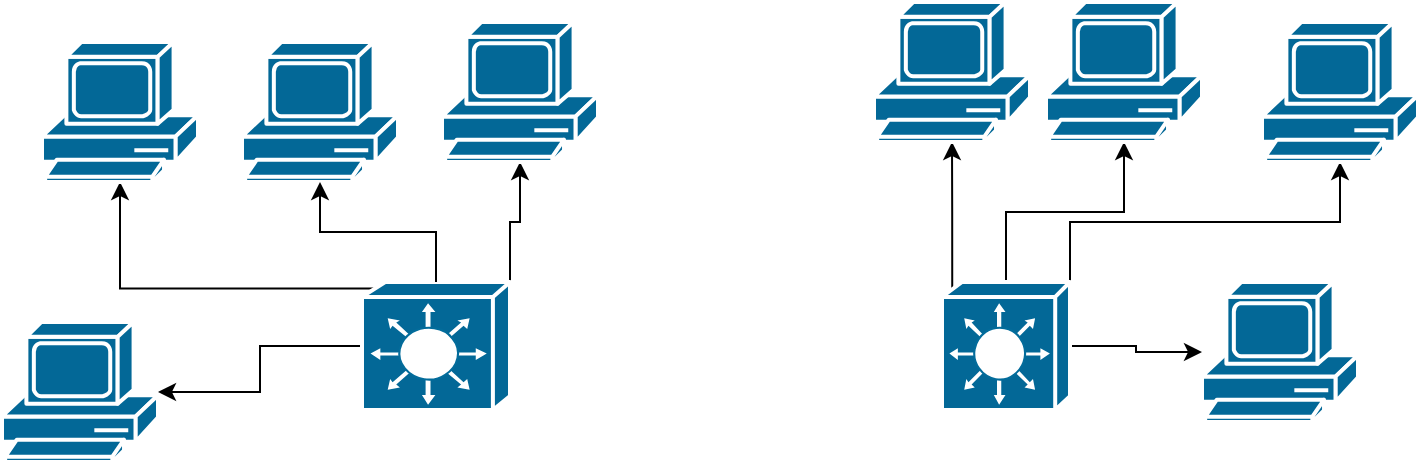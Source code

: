<mxfile version="28.2.5">
  <diagram name="Page-1" id="eQuaYNkIDuiTQPBL2gRy">
    <mxGraphModel dx="870" dy="1682" grid="1" gridSize="10" guides="1" tooltips="1" connect="1" arrows="1" fold="1" page="1" pageScale="1" pageWidth="827" pageHeight="1169" math="0" shadow="0">
      <root>
        <mxCell id="0" />
        <mxCell id="1" parent="0" />
        <mxCell id="YDfI053dfSupNGx4mH4m-14" value="" style="edgeStyle=orthogonalEdgeStyle;rounded=0;orthogonalLoop=1;jettySize=auto;html=1;" edge="1" parent="1" source="YDfI053dfSupNGx4mH4m-2" target="YDfI053dfSupNGx4mH4m-4">
          <mxGeometry relative="1" as="geometry" />
        </mxCell>
        <mxCell id="YDfI053dfSupNGx4mH4m-16" style="edgeStyle=orthogonalEdgeStyle;rounded=0;orthogonalLoop=1;jettySize=auto;html=1;exitX=0.08;exitY=0.05;exitDx=0;exitDy=0;exitPerimeter=0;" edge="1" parent="1" source="YDfI053dfSupNGx4mH4m-2" target="YDfI053dfSupNGx4mH4m-5">
          <mxGeometry relative="1" as="geometry" />
        </mxCell>
        <mxCell id="YDfI053dfSupNGx4mH4m-18" style="edgeStyle=orthogonalEdgeStyle;rounded=0;orthogonalLoop=1;jettySize=auto;html=1;exitX=1;exitY=0;exitDx=0;exitDy=0;exitPerimeter=0;" edge="1" parent="1" source="YDfI053dfSupNGx4mH4m-2" target="YDfI053dfSupNGx4mH4m-7">
          <mxGeometry relative="1" as="geometry" />
        </mxCell>
        <mxCell id="YDfI053dfSupNGx4mH4m-2" value="" style="shape=mxgraph.cisco.switches.layer_3_switch;sketch=0;html=1;pointerEvents=1;dashed=0;fillColor=#036897;strokeColor=#ffffff;strokeWidth=2;verticalLabelPosition=bottom;verticalAlign=top;align=center;outlineConnect=0;" vertex="1" parent="1">
          <mxGeometry x="200" y="-240" width="74" height="64" as="geometry" />
        </mxCell>
        <mxCell id="YDfI053dfSupNGx4mH4m-19" value="" style="edgeStyle=orthogonalEdgeStyle;rounded=0;orthogonalLoop=1;jettySize=auto;html=1;" edge="1" parent="1" source="YDfI053dfSupNGx4mH4m-3" target="YDfI053dfSupNGx4mH4m-9">
          <mxGeometry relative="1" as="geometry" />
        </mxCell>
        <mxCell id="YDfI053dfSupNGx4mH4m-20" style="edgeStyle=orthogonalEdgeStyle;rounded=0;orthogonalLoop=1;jettySize=auto;html=1;exitX=0.08;exitY=0.05;exitDx=0;exitDy=0;exitPerimeter=0;" edge="1" parent="1" source="YDfI053dfSupNGx4mH4m-3" target="YDfI053dfSupNGx4mH4m-8">
          <mxGeometry relative="1" as="geometry" />
        </mxCell>
        <mxCell id="YDfI053dfSupNGx4mH4m-21" style="edgeStyle=orthogonalEdgeStyle;rounded=0;orthogonalLoop=1;jettySize=auto;html=1;exitX=1;exitY=0;exitDx=0;exitDy=0;exitPerimeter=0;" edge="1" parent="1" source="YDfI053dfSupNGx4mH4m-3" target="YDfI053dfSupNGx4mH4m-10">
          <mxGeometry relative="1" as="geometry" />
        </mxCell>
        <mxCell id="YDfI053dfSupNGx4mH4m-23" style="edgeStyle=orthogonalEdgeStyle;rounded=0;orthogonalLoop=1;jettySize=auto;html=1;" edge="1" parent="1" source="YDfI053dfSupNGx4mH4m-3" target="YDfI053dfSupNGx4mH4m-11">
          <mxGeometry relative="1" as="geometry" />
        </mxCell>
        <mxCell id="YDfI053dfSupNGx4mH4m-3" value="" style="shape=mxgraph.cisco.switches.layer_3_switch;sketch=0;html=1;pointerEvents=1;dashed=0;fillColor=#036897;strokeColor=#ffffff;strokeWidth=2;verticalLabelPosition=bottom;verticalAlign=top;align=center;outlineConnect=0;" vertex="1" parent="1">
          <mxGeometry x="490" y="-240" width="64" height="64" as="geometry" />
        </mxCell>
        <mxCell id="YDfI053dfSupNGx4mH4m-4" value="" style="shape=mxgraph.cisco.computers_and_peripherals.pc;sketch=0;html=1;pointerEvents=1;dashed=0;fillColor=#036897;strokeColor=#ffffff;strokeWidth=2;verticalLabelPosition=bottom;verticalAlign=top;align=center;outlineConnect=0;" vertex="1" parent="1">
          <mxGeometry x="20" y="-220" width="78" height="70" as="geometry" />
        </mxCell>
        <mxCell id="YDfI053dfSupNGx4mH4m-5" value="" style="shape=mxgraph.cisco.computers_and_peripherals.pc;sketch=0;html=1;pointerEvents=1;dashed=0;fillColor=#036897;strokeColor=#ffffff;strokeWidth=2;verticalLabelPosition=bottom;verticalAlign=top;align=center;outlineConnect=0;" vertex="1" parent="1">
          <mxGeometry x="40" y="-360" width="78" height="70" as="geometry" />
        </mxCell>
        <mxCell id="YDfI053dfSupNGx4mH4m-6" value="" style="shape=mxgraph.cisco.computers_and_peripherals.pc;sketch=0;html=1;pointerEvents=1;dashed=0;fillColor=#036897;strokeColor=#ffffff;strokeWidth=2;verticalLabelPosition=bottom;verticalAlign=top;align=center;outlineConnect=0;" vertex="1" parent="1">
          <mxGeometry x="140" y="-360" width="78" height="70" as="geometry" />
        </mxCell>
        <mxCell id="YDfI053dfSupNGx4mH4m-7" value="" style="shape=mxgraph.cisco.computers_and_peripherals.pc;sketch=0;html=1;pointerEvents=1;dashed=0;fillColor=#036897;strokeColor=#ffffff;strokeWidth=2;verticalLabelPosition=bottom;verticalAlign=top;align=center;outlineConnect=0;" vertex="1" parent="1">
          <mxGeometry x="240" y="-370" width="78" height="70" as="geometry" />
        </mxCell>
        <mxCell id="YDfI053dfSupNGx4mH4m-8" value="" style="shape=mxgraph.cisco.computers_and_peripherals.pc;sketch=0;html=1;pointerEvents=1;dashed=0;fillColor=#036897;strokeColor=#ffffff;strokeWidth=2;verticalLabelPosition=bottom;verticalAlign=top;align=center;outlineConnect=0;" vertex="1" parent="1">
          <mxGeometry x="456" y="-380" width="78" height="70" as="geometry" />
        </mxCell>
        <mxCell id="YDfI053dfSupNGx4mH4m-9" value="" style="shape=mxgraph.cisco.computers_and_peripherals.pc;sketch=0;html=1;pointerEvents=1;dashed=0;fillColor=#036897;strokeColor=#ffffff;strokeWidth=2;verticalLabelPosition=bottom;verticalAlign=top;align=center;outlineConnect=0;" vertex="1" parent="1">
          <mxGeometry x="542" y="-380" width="78" height="70" as="geometry" />
        </mxCell>
        <mxCell id="YDfI053dfSupNGx4mH4m-10" value="" style="shape=mxgraph.cisco.computers_and_peripherals.pc;sketch=0;html=1;pointerEvents=1;dashed=0;fillColor=#036897;strokeColor=#ffffff;strokeWidth=2;verticalLabelPosition=bottom;verticalAlign=top;align=center;outlineConnect=0;" vertex="1" parent="1">
          <mxGeometry x="650" y="-370" width="78" height="70" as="geometry" />
        </mxCell>
        <mxCell id="YDfI053dfSupNGx4mH4m-11" value="" style="shape=mxgraph.cisco.computers_and_peripherals.pc;sketch=0;html=1;pointerEvents=1;dashed=0;fillColor=#036897;strokeColor=#ffffff;strokeWidth=2;verticalLabelPosition=bottom;verticalAlign=top;align=center;outlineConnect=0;" vertex="1" parent="1">
          <mxGeometry x="620" y="-240" width="78" height="70" as="geometry" />
        </mxCell>
        <mxCell id="YDfI053dfSupNGx4mH4m-17" style="edgeStyle=orthogonalEdgeStyle;rounded=0;orthogonalLoop=1;jettySize=auto;html=1;entryX=0.5;entryY=1;entryDx=0;entryDy=0;entryPerimeter=0;" edge="1" parent="1" source="YDfI053dfSupNGx4mH4m-2" target="YDfI053dfSupNGx4mH4m-6">
          <mxGeometry relative="1" as="geometry" />
        </mxCell>
      </root>
    </mxGraphModel>
  </diagram>
</mxfile>
